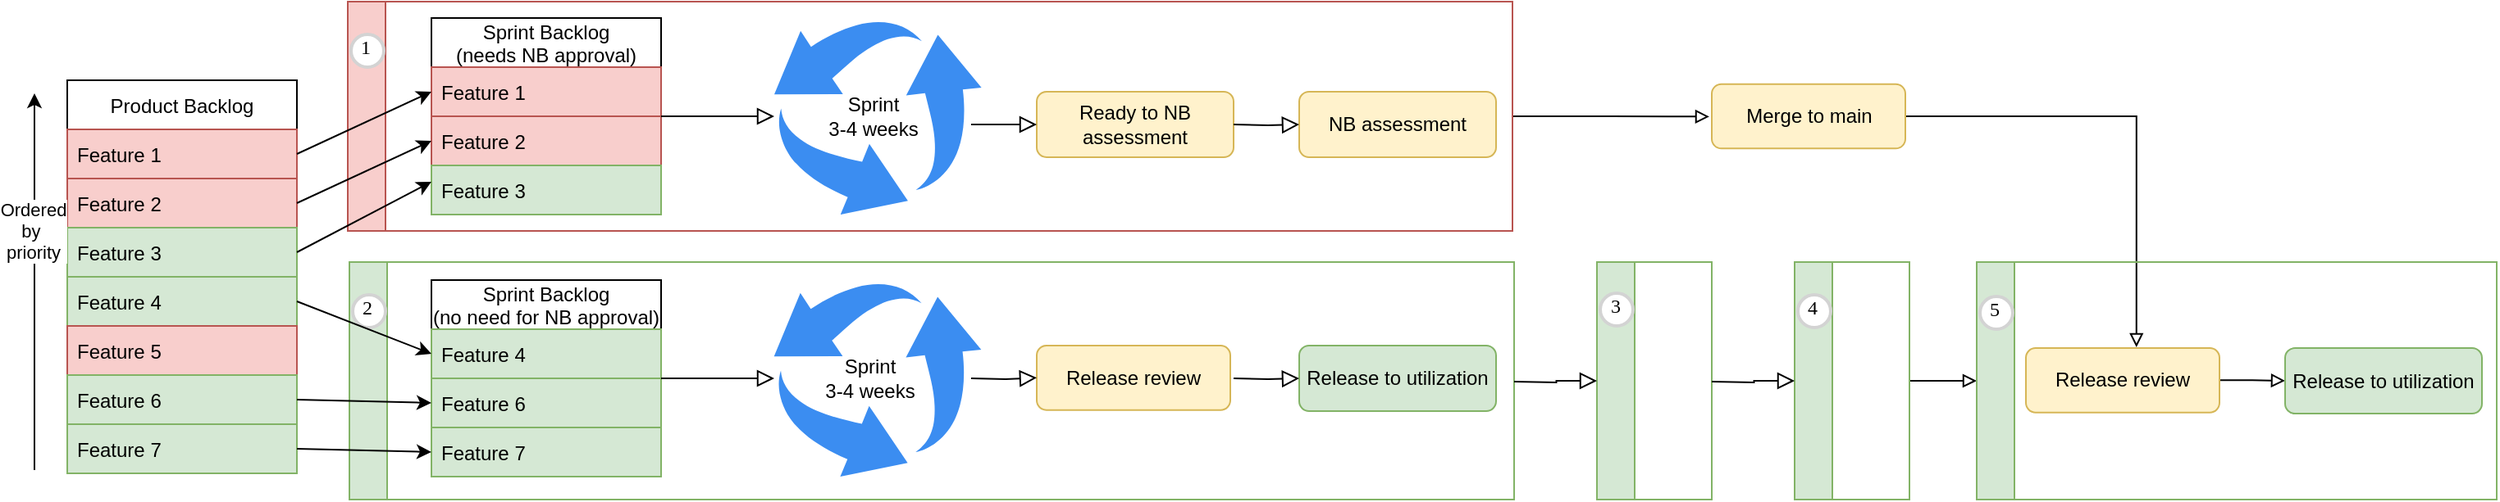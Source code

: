 <mxfile version="16.2.6" type="github">
  <diagram id="C5RBs43oDa-KdzZeNtuy" name="Page-1">
    <mxGraphModel dx="2780" dy="871" grid="1" gridSize="10" guides="1" tooltips="1" connect="1" arrows="1" fold="1" page="1" pageScale="1" pageWidth="827" pageHeight="1169" math="0" shadow="0">
      <root>
        <mxCell id="WIyWlLk6GJQsqaUBKTNV-0" />
        <mxCell id="WIyWlLk6GJQsqaUBKTNV-1" parent="WIyWlLk6GJQsqaUBKTNV-0" />
        <mxCell id="2EqcD_uXoQMtrZzEr0Fk-52" value="" style="swimlane;horizontal=0;fillColor=#d5e8d4;strokeColor=#82b366;" vertex="1" parent="WIyWlLk6GJQsqaUBKTNV-1">
          <mxGeometry x="-489" y="189" width="710" height="145" as="geometry" />
        </mxCell>
        <mxCell id="2EqcD_uXoQMtrZzEr0Fk-53" value="2" style="ellipse;whiteSpace=wrap;html=1;aspect=fixed;strokeWidth=2;fontFamily=Tahoma;spacingBottom=4;spacingRight=2;strokeColor=#d3d3d3;" vertex="1" parent="2EqcD_uXoQMtrZzEr0Fk-52">
          <mxGeometry x="2" y="20" width="20" height="20" as="geometry" />
        </mxCell>
        <mxCell id="2EqcD_uXoQMtrZzEr0Fk-50" value="" style="swimlane;horizontal=0;fillColor=#d5e8d4;strokeColor=#82b366;" vertex="1" parent="WIyWlLk6GJQsqaUBKTNV-1">
          <mxGeometry x="271.5" y="189" width="70" height="145" as="geometry" />
        </mxCell>
        <mxCell id="2EqcD_uXoQMtrZzEr0Fk-45" value="3" style="ellipse;whiteSpace=wrap;html=1;aspect=fixed;strokeWidth=2;fontFamily=Tahoma;spacingBottom=4;spacingRight=2;strokeColor=#d3d3d3;" vertex="1" parent="2EqcD_uXoQMtrZzEr0Fk-50">
          <mxGeometry x="2" y="19" width="20" height="20" as="geometry" />
        </mxCell>
        <mxCell id="2EqcD_uXoQMtrZzEr0Fk-73" style="edgeStyle=orthogonalEdgeStyle;rounded=0;orthogonalLoop=1;jettySize=auto;html=1;exitX=1;exitY=0.5;exitDx=0;exitDy=0;endArrow=block;endFill=0;" edge="1" parent="WIyWlLk6GJQsqaUBKTNV-1" source="2EqcD_uXoQMtrZzEr0Fk-48">
          <mxGeometry relative="1" as="geometry">
            <mxPoint x="340" y="100.2" as="targetPoint" />
          </mxGeometry>
        </mxCell>
        <mxCell id="2EqcD_uXoQMtrZzEr0Fk-48" value="" style="swimlane;horizontal=0;fillColor=#f8cecc;strokeColor=#b85450;" vertex="1" parent="WIyWlLk6GJQsqaUBKTNV-1">
          <mxGeometry x="-490" y="30" width="710" height="140" as="geometry" />
        </mxCell>
        <mxCell id="2EqcD_uXoQMtrZzEr0Fk-42" value="1" style="ellipse;whiteSpace=wrap;html=1;aspect=fixed;strokeWidth=2;fontFamily=Tahoma;spacingBottom=4;spacingRight=2;strokeColor=#d3d3d3;" vertex="1" parent="2EqcD_uXoQMtrZzEr0Fk-48">
          <mxGeometry x="2" y="20" width="20" height="20" as="geometry" />
        </mxCell>
        <mxCell id="WIyWlLk6GJQsqaUBKTNV-7" value="Ready to NB assessment" style="rounded=1;whiteSpace=wrap;html=1;fontSize=12;glass=0;strokeWidth=1;shadow=0;fillColor=#fff2cc;strokeColor=#d6b656;" parent="WIyWlLk6GJQsqaUBKTNV-1" vertex="1">
          <mxGeometry x="-70" y="85" width="120" height="40" as="geometry" />
        </mxCell>
        <mxCell id="2EqcD_uXoQMtrZzEr0Fk-0" value="Product Backlog" style="swimlane;fontStyle=0;childLayout=stackLayout;horizontal=1;startSize=30;horizontalStack=0;resizeParent=1;resizeParentMax=0;resizeLast=0;collapsible=1;marginBottom=0;" vertex="1" parent="WIyWlLk6GJQsqaUBKTNV-1">
          <mxGeometry x="-661" y="78" width="140" height="240" as="geometry">
            <mxRectangle x="20" y="180" width="120" height="30" as="alternateBounds" />
          </mxGeometry>
        </mxCell>
        <mxCell id="2EqcD_uXoQMtrZzEr0Fk-1" value="Feature 1" style="text;strokeColor=#b85450;fillColor=#f8cecc;align=left;verticalAlign=middle;spacingLeft=4;spacingRight=4;overflow=hidden;points=[[0,0.5],[1,0.5]];portConstraint=eastwest;rotatable=0;" vertex="1" parent="2EqcD_uXoQMtrZzEr0Fk-0">
          <mxGeometry y="30" width="140" height="30" as="geometry" />
        </mxCell>
        <mxCell id="2EqcD_uXoQMtrZzEr0Fk-2" value="Feature 2" style="text;strokeColor=#b85450;fillColor=#f8cecc;align=left;verticalAlign=middle;spacingLeft=4;spacingRight=4;overflow=hidden;points=[[0,0.5],[1,0.5]];portConstraint=eastwest;rotatable=0;" vertex="1" parent="2EqcD_uXoQMtrZzEr0Fk-0">
          <mxGeometry y="60" width="140" height="30" as="geometry" />
        </mxCell>
        <mxCell id="2EqcD_uXoQMtrZzEr0Fk-3" value="Feature 3" style="text;strokeColor=#82b366;fillColor=#d5e8d4;align=left;verticalAlign=middle;spacingLeft=4;spacingRight=4;overflow=hidden;points=[[0,0.5],[1,0.5]];portConstraint=eastwest;rotatable=0;" vertex="1" parent="2EqcD_uXoQMtrZzEr0Fk-0">
          <mxGeometry y="90" width="140" height="30" as="geometry" />
        </mxCell>
        <mxCell id="2EqcD_uXoQMtrZzEr0Fk-6" value="Feature 4" style="text;strokeColor=#82b366;fillColor=#d5e8d4;align=left;verticalAlign=middle;spacingLeft=4;spacingRight=4;overflow=hidden;points=[[0,0.5],[1,0.5]];portConstraint=eastwest;rotatable=0;" vertex="1" parent="2EqcD_uXoQMtrZzEr0Fk-0">
          <mxGeometry y="120" width="140" height="30" as="geometry" />
        </mxCell>
        <mxCell id="2EqcD_uXoQMtrZzEr0Fk-7" value="Feature 5" style="text;strokeColor=#b85450;fillColor=#f8cecc;align=left;verticalAlign=middle;spacingLeft=4;spacingRight=4;overflow=hidden;points=[[0,0.5],[1,0.5]];portConstraint=eastwest;rotatable=0;" vertex="1" parent="2EqcD_uXoQMtrZzEr0Fk-0">
          <mxGeometry y="150" width="140" height="30" as="geometry" />
        </mxCell>
        <mxCell id="2EqcD_uXoQMtrZzEr0Fk-8" value="Feature 6" style="text;strokeColor=#82b366;fillColor=#d5e8d4;align=left;verticalAlign=middle;spacingLeft=4;spacingRight=4;overflow=hidden;points=[[0,0.5],[1,0.5]];portConstraint=eastwest;rotatable=0;" vertex="1" parent="2EqcD_uXoQMtrZzEr0Fk-0">
          <mxGeometry y="180" width="140" height="30" as="geometry" />
        </mxCell>
        <mxCell id="2EqcD_uXoQMtrZzEr0Fk-18" value="Feature 7" style="text;strokeColor=#82b366;fillColor=#d5e8d4;align=left;verticalAlign=middle;spacingLeft=4;spacingRight=4;overflow=hidden;points=[[0,0.5],[1,0.5]];portConstraint=eastwest;rotatable=0;" vertex="1" parent="2EqcD_uXoQMtrZzEr0Fk-0">
          <mxGeometry y="210" width="140" height="30" as="geometry" />
        </mxCell>
        <mxCell id="2EqcD_uXoQMtrZzEr0Fk-10" value="Sprint Backlog&#xa;(needs NB approval)" style="swimlane;fontStyle=0;childLayout=stackLayout;horizontal=1;startSize=30;horizontalStack=0;resizeParent=1;resizeParentMax=0;resizeLast=0;collapsible=1;marginBottom=0;" vertex="1" parent="WIyWlLk6GJQsqaUBKTNV-1">
          <mxGeometry x="-439" y="40" width="140" height="120" as="geometry" />
        </mxCell>
        <mxCell id="2EqcD_uXoQMtrZzEr0Fk-11" value="Feature 1" style="text;strokeColor=#b85450;fillColor=#f8cecc;align=left;verticalAlign=middle;spacingLeft=4;spacingRight=4;overflow=hidden;points=[[0,0.5],[1,0.5]];portConstraint=eastwest;rotatable=0;" vertex="1" parent="2EqcD_uXoQMtrZzEr0Fk-10">
          <mxGeometry y="30" width="140" height="30" as="geometry" />
        </mxCell>
        <mxCell id="2EqcD_uXoQMtrZzEr0Fk-12" value="Feature 2" style="text;strokeColor=#b85450;fillColor=#f8cecc;align=left;verticalAlign=middle;spacingLeft=4;spacingRight=4;overflow=hidden;points=[[0,0.5],[1,0.5]];portConstraint=eastwest;rotatable=0;" vertex="1" parent="2EqcD_uXoQMtrZzEr0Fk-10">
          <mxGeometry y="60" width="140" height="30" as="geometry" />
        </mxCell>
        <mxCell id="2EqcD_uXoQMtrZzEr0Fk-13" value="Feature 3" style="text;strokeColor=#82b366;fillColor=#d5e8d4;align=left;verticalAlign=middle;spacingLeft=4;spacingRight=4;overflow=hidden;points=[[0,0.5],[1,0.5]];portConstraint=eastwest;rotatable=0;" vertex="1" parent="2EqcD_uXoQMtrZzEr0Fk-10">
          <mxGeometry y="90" width="140" height="30" as="geometry" />
        </mxCell>
        <mxCell id="2EqcD_uXoQMtrZzEr0Fk-14" value="Sprint Backlog&#xa;(no need for NB approval)" style="swimlane;fontStyle=0;childLayout=stackLayout;horizontal=1;startSize=30;horizontalStack=0;resizeParent=1;resizeParentMax=0;resizeLast=0;collapsible=1;marginBottom=0;" vertex="1" parent="WIyWlLk6GJQsqaUBKTNV-1">
          <mxGeometry x="-439" y="200" width="140" height="120" as="geometry" />
        </mxCell>
        <mxCell id="2EqcD_uXoQMtrZzEr0Fk-15" value="Feature 4" style="text;strokeColor=#82b366;fillColor=#d5e8d4;align=left;verticalAlign=middle;spacingLeft=4;spacingRight=4;overflow=hidden;points=[[0,0.5],[1,0.5]];portConstraint=eastwest;rotatable=0;" vertex="1" parent="2EqcD_uXoQMtrZzEr0Fk-14">
          <mxGeometry y="30" width="140" height="30" as="geometry" />
        </mxCell>
        <mxCell id="2EqcD_uXoQMtrZzEr0Fk-16" value="Feature 6" style="text;strokeColor=#82b366;fillColor=#d5e8d4;align=left;verticalAlign=middle;spacingLeft=4;spacingRight=4;overflow=hidden;points=[[0,0.5],[1,0.5]];portConstraint=eastwest;rotatable=0;" vertex="1" parent="2EqcD_uXoQMtrZzEr0Fk-14">
          <mxGeometry y="60" width="140" height="30" as="geometry" />
        </mxCell>
        <mxCell id="2EqcD_uXoQMtrZzEr0Fk-19" value="Feature 7" style="text;strokeColor=#82b366;fillColor=#d5e8d4;align=left;verticalAlign=middle;spacingLeft=4;spacingRight=4;overflow=hidden;points=[[0,0.5],[1,0.5]];portConstraint=eastwest;rotatable=0;" vertex="1" parent="2EqcD_uXoQMtrZzEr0Fk-14">
          <mxGeometry y="90" width="140" height="30" as="geometry" />
        </mxCell>
        <mxCell id="2EqcD_uXoQMtrZzEr0Fk-20" value="" style="endArrow=classic;html=1;rounded=0;entryX=0;entryY=0.5;entryDx=0;entryDy=0;exitX=1;exitY=0.5;exitDx=0;exitDy=0;" edge="1" parent="WIyWlLk6GJQsqaUBKTNV-1" source="2EqcD_uXoQMtrZzEr0Fk-1" target="2EqcD_uXoQMtrZzEr0Fk-11">
          <mxGeometry width="50" height="50" relative="1" as="geometry">
            <mxPoint x="-519" y="100" as="sourcePoint" />
            <mxPoint x="-469" y="100" as="targetPoint" />
          </mxGeometry>
        </mxCell>
        <mxCell id="2EqcD_uXoQMtrZzEr0Fk-21" value="" style="endArrow=classic;html=1;rounded=0;entryX=0;entryY=0.5;entryDx=0;entryDy=0;exitX=1;exitY=0.5;exitDx=0;exitDy=0;" edge="1" parent="WIyWlLk6GJQsqaUBKTNV-1" source="2EqcD_uXoQMtrZzEr0Fk-2" target="2EqcD_uXoQMtrZzEr0Fk-12">
          <mxGeometry width="50" height="50" relative="1" as="geometry">
            <mxPoint x="-509" y="160" as="sourcePoint" />
            <mxPoint x="-429" y="95" as="targetPoint" />
          </mxGeometry>
        </mxCell>
        <mxCell id="2EqcD_uXoQMtrZzEr0Fk-22" value="" style="endArrow=classic;html=1;rounded=0;exitX=1;exitY=0.5;exitDx=0;exitDy=0;" edge="1" parent="WIyWlLk6GJQsqaUBKTNV-1" source="2EqcD_uXoQMtrZzEr0Fk-3">
          <mxGeometry width="50" height="50" relative="1" as="geometry">
            <mxPoint x="-519" y="200" as="sourcePoint" />
            <mxPoint x="-439" y="140" as="targetPoint" />
          </mxGeometry>
        </mxCell>
        <mxCell id="2EqcD_uXoQMtrZzEr0Fk-23" value="" style="endArrow=classic;html=1;rounded=0;entryX=0;entryY=0.5;entryDx=0;entryDy=0;exitX=1;exitY=0.5;exitDx=0;exitDy=0;" edge="1" parent="WIyWlLk6GJQsqaUBKTNV-1" source="2EqcD_uXoQMtrZzEr0Fk-6" target="2EqcD_uXoQMtrZzEr0Fk-15">
          <mxGeometry width="50" height="50" relative="1" as="geometry">
            <mxPoint x="-489" y="180" as="sourcePoint" />
            <mxPoint x="-409" y="115" as="targetPoint" />
          </mxGeometry>
        </mxCell>
        <mxCell id="2EqcD_uXoQMtrZzEr0Fk-24" value="" style="endArrow=classic;html=1;rounded=0;entryX=0;entryY=0.5;entryDx=0;entryDy=0;exitX=1;exitY=0.5;exitDx=0;exitDy=0;" edge="1" parent="WIyWlLk6GJQsqaUBKTNV-1" source="2EqcD_uXoQMtrZzEr0Fk-8" target="2EqcD_uXoQMtrZzEr0Fk-16">
          <mxGeometry width="50" height="50" relative="1" as="geometry">
            <mxPoint x="-509" y="245" as="sourcePoint" />
            <mxPoint x="-429" y="255" as="targetPoint" />
          </mxGeometry>
        </mxCell>
        <mxCell id="2EqcD_uXoQMtrZzEr0Fk-25" value="" style="endArrow=classic;html=1;rounded=0;entryX=0;entryY=0.5;entryDx=0;entryDy=0;exitX=1;exitY=0.5;exitDx=0;exitDy=0;" edge="1" parent="WIyWlLk6GJQsqaUBKTNV-1" source="2EqcD_uXoQMtrZzEr0Fk-18" target="2EqcD_uXoQMtrZzEr0Fk-19">
          <mxGeometry width="50" height="50" relative="1" as="geometry">
            <mxPoint x="-519" y="280" as="sourcePoint" />
            <mxPoint x="-429" y="285" as="targetPoint" />
          </mxGeometry>
        </mxCell>
        <mxCell id="2EqcD_uXoQMtrZzEr0Fk-26" value="" style="endArrow=classic;html=1;rounded=0;" edge="1" parent="WIyWlLk6GJQsqaUBKTNV-1">
          <mxGeometry width="50" height="50" relative="1" as="geometry">
            <mxPoint x="-681" y="316" as="sourcePoint" />
            <mxPoint x="-681" y="86" as="targetPoint" />
          </mxGeometry>
        </mxCell>
        <mxCell id="2EqcD_uXoQMtrZzEr0Fk-27" value="Ordered&lt;br&gt;by&amp;nbsp;&lt;br&gt;priority" style="edgeLabel;html=1;align=center;verticalAlign=middle;resizable=0;points=[];" vertex="1" connectable="0" parent="2EqcD_uXoQMtrZzEr0Fk-26">
          <mxGeometry x="0.27" y="1" relative="1" as="geometry">
            <mxPoint as="offset" />
          </mxGeometry>
        </mxCell>
        <mxCell id="2EqcD_uXoQMtrZzEr0Fk-28" value="" style="sketch=0;html=1;aspect=fixed;strokeColor=none;shadow=0;align=center;verticalAlign=top;fillColor=#3B8DF1;shape=mxgraph.gcp2.arrow_cycle;flipH=1;" vertex="1" parent="WIyWlLk6GJQsqaUBKTNV-1">
          <mxGeometry x="-230" y="40" width="126.32" height="120" as="geometry" />
        </mxCell>
        <mxCell id="2EqcD_uXoQMtrZzEr0Fk-29" value="Sprint&lt;br&gt;3-4 weeks" style="text;html=1;align=center;verticalAlign=middle;resizable=0;points=[];autosize=1;strokeColor=none;fillColor=none;" vertex="1" parent="WIyWlLk6GJQsqaUBKTNV-1">
          <mxGeometry x="-205" y="85" width="70" height="30" as="geometry" />
        </mxCell>
        <mxCell id="2EqcD_uXoQMtrZzEr0Fk-30" value="" style="sketch=0;html=1;aspect=fixed;strokeColor=none;shadow=0;align=center;verticalAlign=top;fillColor=#3B8DF1;shape=mxgraph.gcp2.arrow_cycle;flipH=1;" vertex="1" parent="WIyWlLk6GJQsqaUBKTNV-1">
          <mxGeometry x="-230.16" y="200" width="126.32" height="120" as="geometry" />
        </mxCell>
        <mxCell id="2EqcD_uXoQMtrZzEr0Fk-31" value="Sprint&lt;br&gt;3-4 weeks" style="text;html=1;align=center;verticalAlign=middle;resizable=0;points=[];autosize=1;strokeColor=none;fillColor=none;" vertex="1" parent="WIyWlLk6GJQsqaUBKTNV-1">
          <mxGeometry x="-207" y="245" width="70" height="30" as="geometry" />
        </mxCell>
        <mxCell id="2EqcD_uXoQMtrZzEr0Fk-32" value="" style="rounded=0;html=1;jettySize=auto;orthogonalLoop=1;fontSize=11;endArrow=block;endFill=0;endSize=8;strokeWidth=1;shadow=0;labelBackgroundColor=none;edgeStyle=orthogonalEdgeStyle;exitX=1;exitY=0.5;exitDx=0;exitDy=0;" edge="1" parent="WIyWlLk6GJQsqaUBKTNV-1" source="2EqcD_uXoQMtrZzEr0Fk-10">
          <mxGeometry relative="1" as="geometry">
            <mxPoint x="110" y="70" as="sourcePoint" />
            <mxPoint x="-230" y="100" as="targetPoint" />
          </mxGeometry>
        </mxCell>
        <mxCell id="2EqcD_uXoQMtrZzEr0Fk-33" value="" style="rounded=0;html=1;jettySize=auto;orthogonalLoop=1;fontSize=11;endArrow=block;endFill=0;endSize=8;strokeWidth=1;shadow=0;labelBackgroundColor=none;edgeStyle=orthogonalEdgeStyle;exitX=1;exitY=0.5;exitDx=0;exitDy=0;" edge="1" parent="WIyWlLk6GJQsqaUBKTNV-1" source="2EqcD_uXoQMtrZzEr0Fk-14">
          <mxGeometry relative="1" as="geometry">
            <mxPoint x="-289" y="110" as="sourcePoint" />
            <mxPoint x="-230" y="260" as="targetPoint" />
          </mxGeometry>
        </mxCell>
        <mxCell id="2EqcD_uXoQMtrZzEr0Fk-35" value="" style="rounded=0;html=1;jettySize=auto;orthogonalLoop=1;fontSize=11;endArrow=block;endFill=0;endSize=8;strokeWidth=1;shadow=0;labelBackgroundColor=none;edgeStyle=orthogonalEdgeStyle;entryX=0;entryY=0.5;entryDx=0;entryDy=0;exitX=0.05;exitY=0.542;exitDx=0;exitDy=0;exitPerimeter=0;" edge="1" parent="WIyWlLk6GJQsqaUBKTNV-1" source="2EqcD_uXoQMtrZzEr0Fk-28" target="WIyWlLk6GJQsqaUBKTNV-7">
          <mxGeometry relative="1" as="geometry">
            <mxPoint x="-90" y="100" as="sourcePoint" />
            <mxPoint x="-220" y="110" as="targetPoint" />
          </mxGeometry>
        </mxCell>
        <mxCell id="2EqcD_uXoQMtrZzEr0Fk-36" value="NB assessment" style="rounded=1;whiteSpace=wrap;html=1;fontSize=12;glass=0;strokeWidth=1;shadow=0;fillColor=#fff2cc;strokeColor=#d6b656;" vertex="1" parent="WIyWlLk6GJQsqaUBKTNV-1">
          <mxGeometry x="90" y="85" width="120" height="40" as="geometry" />
        </mxCell>
        <mxCell id="2EqcD_uXoQMtrZzEr0Fk-37" value="" style="rounded=0;html=1;jettySize=auto;orthogonalLoop=1;fontSize=11;endArrow=block;endFill=0;endSize=8;strokeWidth=1;shadow=0;labelBackgroundColor=none;edgeStyle=orthogonalEdgeStyle;entryX=0;entryY=0.5;entryDx=0;entryDy=0;exitX=0.05;exitY=0.542;exitDx=0;exitDy=0;exitPerimeter=0;" edge="1" parent="WIyWlLk6GJQsqaUBKTNV-1" target="2EqcD_uXoQMtrZzEr0Fk-36">
          <mxGeometry relative="1" as="geometry">
            <mxPoint x="50.004" y="105.04" as="sourcePoint" />
            <mxPoint x="-60" y="110" as="targetPoint" />
          </mxGeometry>
        </mxCell>
        <mxCell id="2EqcD_uXoQMtrZzEr0Fk-38" value="Release review" style="rounded=1;whiteSpace=wrap;html=1;fontSize=12;glass=0;strokeWidth=1;shadow=0;fillColor=#fff2cc;strokeColor=#d6b656;" vertex="1" parent="WIyWlLk6GJQsqaUBKTNV-1">
          <mxGeometry x="-70" y="240" width="118" height="39.33" as="geometry" />
        </mxCell>
        <mxCell id="2EqcD_uXoQMtrZzEr0Fk-39" value="" style="rounded=0;html=1;jettySize=auto;orthogonalLoop=1;fontSize=11;endArrow=block;endFill=0;endSize=8;strokeWidth=1;shadow=0;labelBackgroundColor=none;edgeStyle=orthogonalEdgeStyle;entryX=0;entryY=0.5;entryDx=0;entryDy=0;exitX=0.05;exitY=0.542;exitDx=0;exitDy=0;exitPerimeter=0;" edge="1" parent="WIyWlLk6GJQsqaUBKTNV-1" target="2EqcD_uXoQMtrZzEr0Fk-38">
          <mxGeometry relative="1" as="geometry">
            <mxPoint x="-109.996" y="260.04" as="sourcePoint" />
            <mxPoint x="-220" y="265" as="targetPoint" />
          </mxGeometry>
        </mxCell>
        <mxCell id="2EqcD_uXoQMtrZzEr0Fk-40" value="Release to utilization" style="rounded=1;whiteSpace=wrap;html=1;fontSize=12;glass=0;strokeWidth=1;shadow=0;fillColor=#d5e8d4;strokeColor=#82b366;" vertex="1" parent="WIyWlLk6GJQsqaUBKTNV-1">
          <mxGeometry x="90" y="240" width="120" height="40" as="geometry" />
        </mxCell>
        <mxCell id="2EqcD_uXoQMtrZzEr0Fk-41" value="" style="rounded=0;html=1;jettySize=auto;orthogonalLoop=1;fontSize=11;endArrow=block;endFill=0;endSize=8;strokeWidth=1;shadow=0;labelBackgroundColor=none;edgeStyle=orthogonalEdgeStyle;entryX=0;entryY=0.5;entryDx=0;entryDy=0;exitX=0.05;exitY=0.542;exitDx=0;exitDy=0;exitPerimeter=0;" edge="1" parent="WIyWlLk6GJQsqaUBKTNV-1" target="2EqcD_uXoQMtrZzEr0Fk-40">
          <mxGeometry relative="1" as="geometry">
            <mxPoint x="50.004" y="260.04" as="sourcePoint" />
            <mxPoint x="-60" y="265" as="targetPoint" />
          </mxGeometry>
        </mxCell>
        <mxCell id="2EqcD_uXoQMtrZzEr0Fk-55" value="" style="rounded=0;html=1;jettySize=auto;orthogonalLoop=1;fontSize=11;endArrow=block;endFill=0;endSize=8;strokeWidth=1;shadow=0;labelBackgroundColor=none;edgeStyle=orthogonalEdgeStyle;entryX=0;entryY=0.5;entryDx=0;entryDy=0;" edge="1" parent="WIyWlLk6GJQsqaUBKTNV-1" target="2EqcD_uXoQMtrZzEr0Fk-50">
          <mxGeometry relative="1" as="geometry">
            <mxPoint x="221" y="262" as="sourcePoint" />
            <mxPoint x="91" y="259" as="targetPoint" />
          </mxGeometry>
        </mxCell>
        <mxCell id="2EqcD_uXoQMtrZzEr0Fk-72" style="edgeStyle=orthogonalEdgeStyle;rounded=0;orthogonalLoop=1;jettySize=auto;html=1;exitX=1;exitY=0.5;exitDx=0;exitDy=0;entryX=0;entryY=0.5;entryDx=0;entryDy=0;endArrow=block;endFill=0;" edge="1" parent="WIyWlLk6GJQsqaUBKTNV-1" source="2EqcD_uXoQMtrZzEr0Fk-56" target="2EqcD_uXoQMtrZzEr0Fk-67">
          <mxGeometry relative="1" as="geometry" />
        </mxCell>
        <mxCell id="2EqcD_uXoQMtrZzEr0Fk-56" value="" style="swimlane;horizontal=0;fillColor=#d5e8d4;strokeColor=#82b366;" vertex="1" parent="WIyWlLk6GJQsqaUBKTNV-1">
          <mxGeometry x="392" y="189" width="70" height="145" as="geometry" />
        </mxCell>
        <mxCell id="2EqcD_uXoQMtrZzEr0Fk-59" value="4" style="ellipse;whiteSpace=wrap;html=1;aspect=fixed;strokeWidth=2;fontFamily=Tahoma;spacingBottom=4;spacingRight=2;strokeColor=#d3d3d3;" vertex="1" parent="2EqcD_uXoQMtrZzEr0Fk-56">
          <mxGeometry x="2" y="20" width="20" height="20" as="geometry" />
        </mxCell>
        <mxCell id="2EqcD_uXoQMtrZzEr0Fk-58" value="" style="rounded=0;html=1;jettySize=auto;orthogonalLoop=1;fontSize=11;endArrow=block;endFill=0;endSize=8;strokeWidth=1;shadow=0;labelBackgroundColor=none;edgeStyle=orthogonalEdgeStyle;entryX=0;entryY=0.5;entryDx=0;entryDy=0;" edge="1" parent="WIyWlLk6GJQsqaUBKTNV-1" target="2EqcD_uXoQMtrZzEr0Fk-56">
          <mxGeometry relative="1" as="geometry">
            <mxPoint x="341.5" y="262" as="sourcePoint" />
            <mxPoint x="211.5" y="259" as="targetPoint" />
          </mxGeometry>
        </mxCell>
        <mxCell id="2EqcD_uXoQMtrZzEr0Fk-71" value="" style="edgeStyle=orthogonalEdgeStyle;rounded=0;orthogonalLoop=1;jettySize=auto;html=1;endArrow=block;endFill=0;" edge="1" parent="WIyWlLk6GJQsqaUBKTNV-1" source="2EqcD_uXoQMtrZzEr0Fk-60" target="2EqcD_uXoQMtrZzEr0Fk-61">
          <mxGeometry relative="1" as="geometry" />
        </mxCell>
        <mxCell id="2EqcD_uXoQMtrZzEr0Fk-60" value="Release review" style="rounded=1;whiteSpace=wrap;html=1;fontSize=12;glass=0;strokeWidth=1;shadow=0;fillColor=#fff2cc;strokeColor=#d6b656;" vertex="1" parent="WIyWlLk6GJQsqaUBKTNV-1">
          <mxGeometry x="533" y="241.5" width="118" height="39.33" as="geometry" />
        </mxCell>
        <mxCell id="2EqcD_uXoQMtrZzEr0Fk-61" value="Release to utilization" style="rounded=1;whiteSpace=wrap;html=1;fontSize=12;glass=0;strokeWidth=1;shadow=0;fillColor=#d5e8d4;strokeColor=#82b366;" vertex="1" parent="WIyWlLk6GJQsqaUBKTNV-1">
          <mxGeometry x="691" y="241.5" width="120" height="40" as="geometry" />
        </mxCell>
        <mxCell id="2EqcD_uXoQMtrZzEr0Fk-74" style="edgeStyle=orthogonalEdgeStyle;rounded=0;orthogonalLoop=1;jettySize=auto;html=1;exitX=1;exitY=0.5;exitDx=0;exitDy=0;entryX=0.571;entryY=-0.013;entryDx=0;entryDy=0;entryPerimeter=0;endArrow=block;endFill=0;" edge="1" parent="WIyWlLk6GJQsqaUBKTNV-1" source="2EqcD_uXoQMtrZzEr0Fk-66" target="2EqcD_uXoQMtrZzEr0Fk-60">
          <mxGeometry relative="1" as="geometry" />
        </mxCell>
        <mxCell id="2EqcD_uXoQMtrZzEr0Fk-66" value="Merge to main" style="rounded=1;whiteSpace=wrap;html=1;fontSize=12;glass=0;strokeWidth=1;shadow=0;fillColor=#fff2cc;strokeColor=#d6b656;" vertex="1" parent="WIyWlLk6GJQsqaUBKTNV-1">
          <mxGeometry x="341.5" y="80.34" width="118" height="39.33" as="geometry" />
        </mxCell>
        <mxCell id="2EqcD_uXoQMtrZzEr0Fk-67" value="" style="swimlane;horizontal=0;fillColor=#d5e8d4;strokeColor=#82b366;" vertex="1" parent="WIyWlLk6GJQsqaUBKTNV-1">
          <mxGeometry x="503" y="189" width="317" height="145" as="geometry" />
        </mxCell>
        <mxCell id="2EqcD_uXoQMtrZzEr0Fk-69" value="5" style="ellipse;whiteSpace=wrap;html=1;aspect=fixed;strokeWidth=2;fontFamily=Tahoma;spacingBottom=4;spacingRight=2;strokeColor=#d3d3d3;" vertex="1" parent="2EqcD_uXoQMtrZzEr0Fk-67">
          <mxGeometry x="2" y="21" width="20" height="20" as="geometry" />
        </mxCell>
      </root>
    </mxGraphModel>
  </diagram>
</mxfile>
